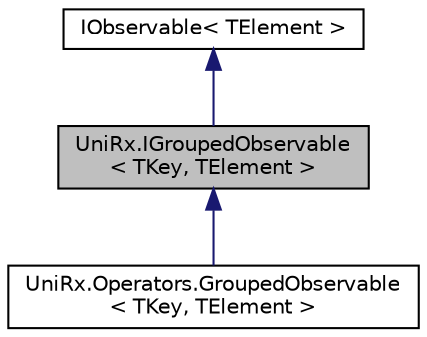 digraph "UniRx.IGroupedObservable&lt; TKey, TElement &gt;"
{
 // LATEX_PDF_SIZE
  edge [fontname="Helvetica",fontsize="10",labelfontname="Helvetica",labelfontsize="10"];
  node [fontname="Helvetica",fontsize="10",shape=record];
  Node1 [label="UniRx.IGroupedObservable\l\< TKey, TElement \>",height=0.2,width=0.4,color="black", fillcolor="grey75", style="filled", fontcolor="black",tooltip=" "];
  Node2 -> Node1 [dir="back",color="midnightblue",fontsize="10",style="solid"];
  Node2 [label="IObservable\< TElement \>",height=0.2,width=0.4,color="black", fillcolor="white", style="filled",URL="$interface_uni_rx_1_1_i_observable.html",tooltip=" "];
  Node1 -> Node3 [dir="back",color="midnightblue",fontsize="10",style="solid"];
  Node3 [label="UniRx.Operators.GroupedObservable\l\< TKey, TElement \>",height=0.2,width=0.4,color="black", fillcolor="white", style="filled",tooltip=" "];
}
